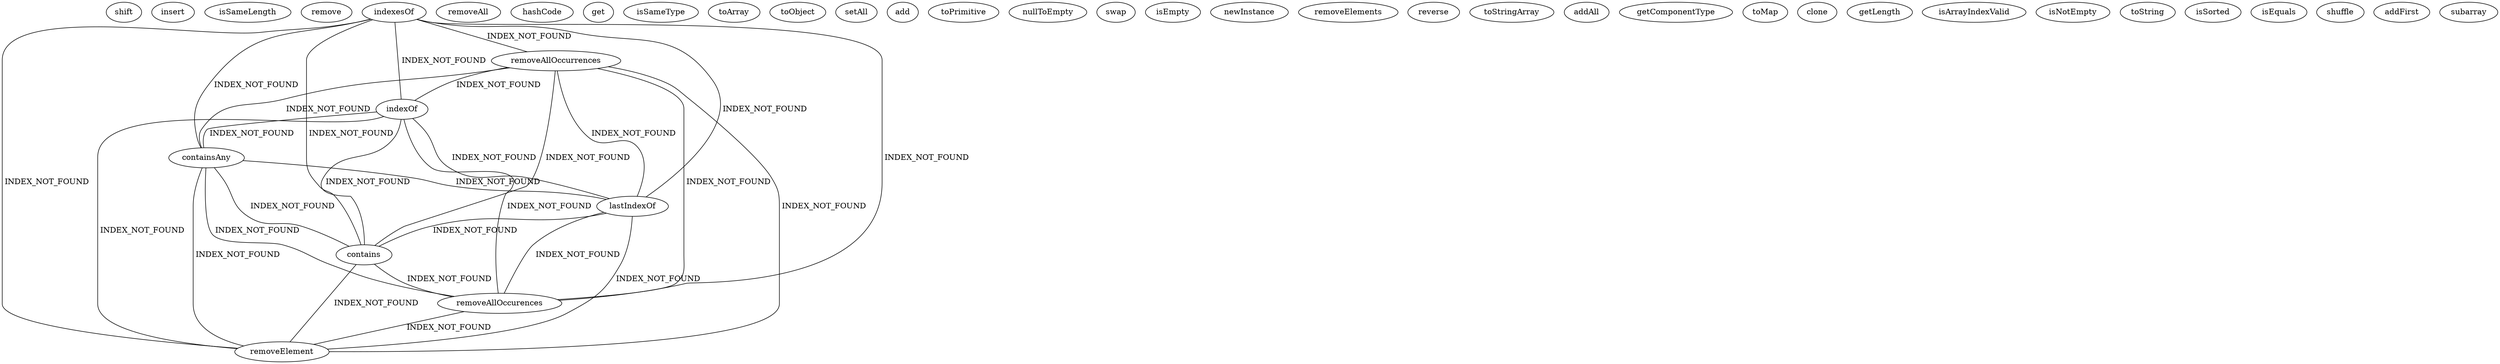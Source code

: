 digraph G {
shift;
insert;
isSameLength;
remove;
indexesOf;
removeAll;
removeAllOccurrences;
hashCode;
get;
isSameType;
toArray;
toObject;
indexOf;
setAll;
add;
toPrimitive;
nullToEmpty;
swap;
containsAny;
isEmpty;
newInstance;
removeElements;
reverse;
toStringArray;
lastIndexOf;
contains;
addAll;
removeAllOccurences;
getComponentType;
toMap;
clone;
getLength;
isArrayIndexValid;
isNotEmpty;
toString;
isSorted;
isEquals;
removeElement;
shuffle;
addFirst;
subarray;
indexesOf -> lastIndexOf [label=" INDEX_NOT_FOUND", dir=none];
indexesOf -> contains [label=" INDEX_NOT_FOUND", dir=none];
indexesOf -> removeAllOccurrences [label=" INDEX_NOT_FOUND", dir=none];
indexesOf -> removeAllOccurences [label=" INDEX_NOT_FOUND", dir=none];
indexesOf -> containsAny [label=" INDEX_NOT_FOUND", dir=none];
indexesOf -> removeElement [label=" INDEX_NOT_FOUND", dir=none];
indexesOf -> indexOf [label=" INDEX_NOT_FOUND", dir=none];
lastIndexOf -> contains [label=" INDEX_NOT_FOUND", dir=none];
lastIndexOf -> removeAllOccurences [label=" INDEX_NOT_FOUND", dir=none];
lastIndexOf -> removeElement [label=" INDEX_NOT_FOUND", dir=none];
contains -> removeAllOccurences [label=" INDEX_NOT_FOUND", dir=none];
contains -> removeElement [label=" INDEX_NOT_FOUND", dir=none];
removeAllOccurrences -> lastIndexOf [label=" INDEX_NOT_FOUND", dir=none];
removeAllOccurrences -> contains [label=" INDEX_NOT_FOUND", dir=none];
removeAllOccurrences -> removeAllOccurences [label=" INDEX_NOT_FOUND", dir=none];
removeAllOccurrences -> containsAny [label=" INDEX_NOT_FOUND", dir=none];
removeAllOccurrences -> removeElement [label=" INDEX_NOT_FOUND", dir=none];
removeAllOccurrences -> indexOf [label=" INDEX_NOT_FOUND", dir=none];
removeAllOccurences -> removeElement [label=" INDEX_NOT_FOUND", dir=none];
containsAny -> lastIndexOf [label=" INDEX_NOT_FOUND", dir=none];
containsAny -> contains [label=" INDEX_NOT_FOUND", dir=none];
containsAny -> removeAllOccurences [label=" INDEX_NOT_FOUND", dir=none];
containsAny -> removeElement [label=" INDEX_NOT_FOUND", dir=none];
indexOf -> lastIndexOf [label=" INDEX_NOT_FOUND", dir=none];
indexOf -> contains [label=" INDEX_NOT_FOUND", dir=none];
indexOf -> removeAllOccurences [label=" INDEX_NOT_FOUND", dir=none];
indexOf -> containsAny [label=" INDEX_NOT_FOUND", dir=none];
indexOf -> removeElement [label=" INDEX_NOT_FOUND", dir=none];
}